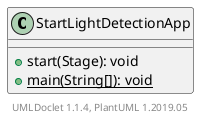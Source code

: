 @startuml

    class StartLightDetectionApp [[StartLightDetectionApp.html]] {
        +start(Stage): void
        {static} +main(String[]): void
    }


    center footer UMLDoclet 1.1.4, PlantUML 1.2019.05
@enduml
